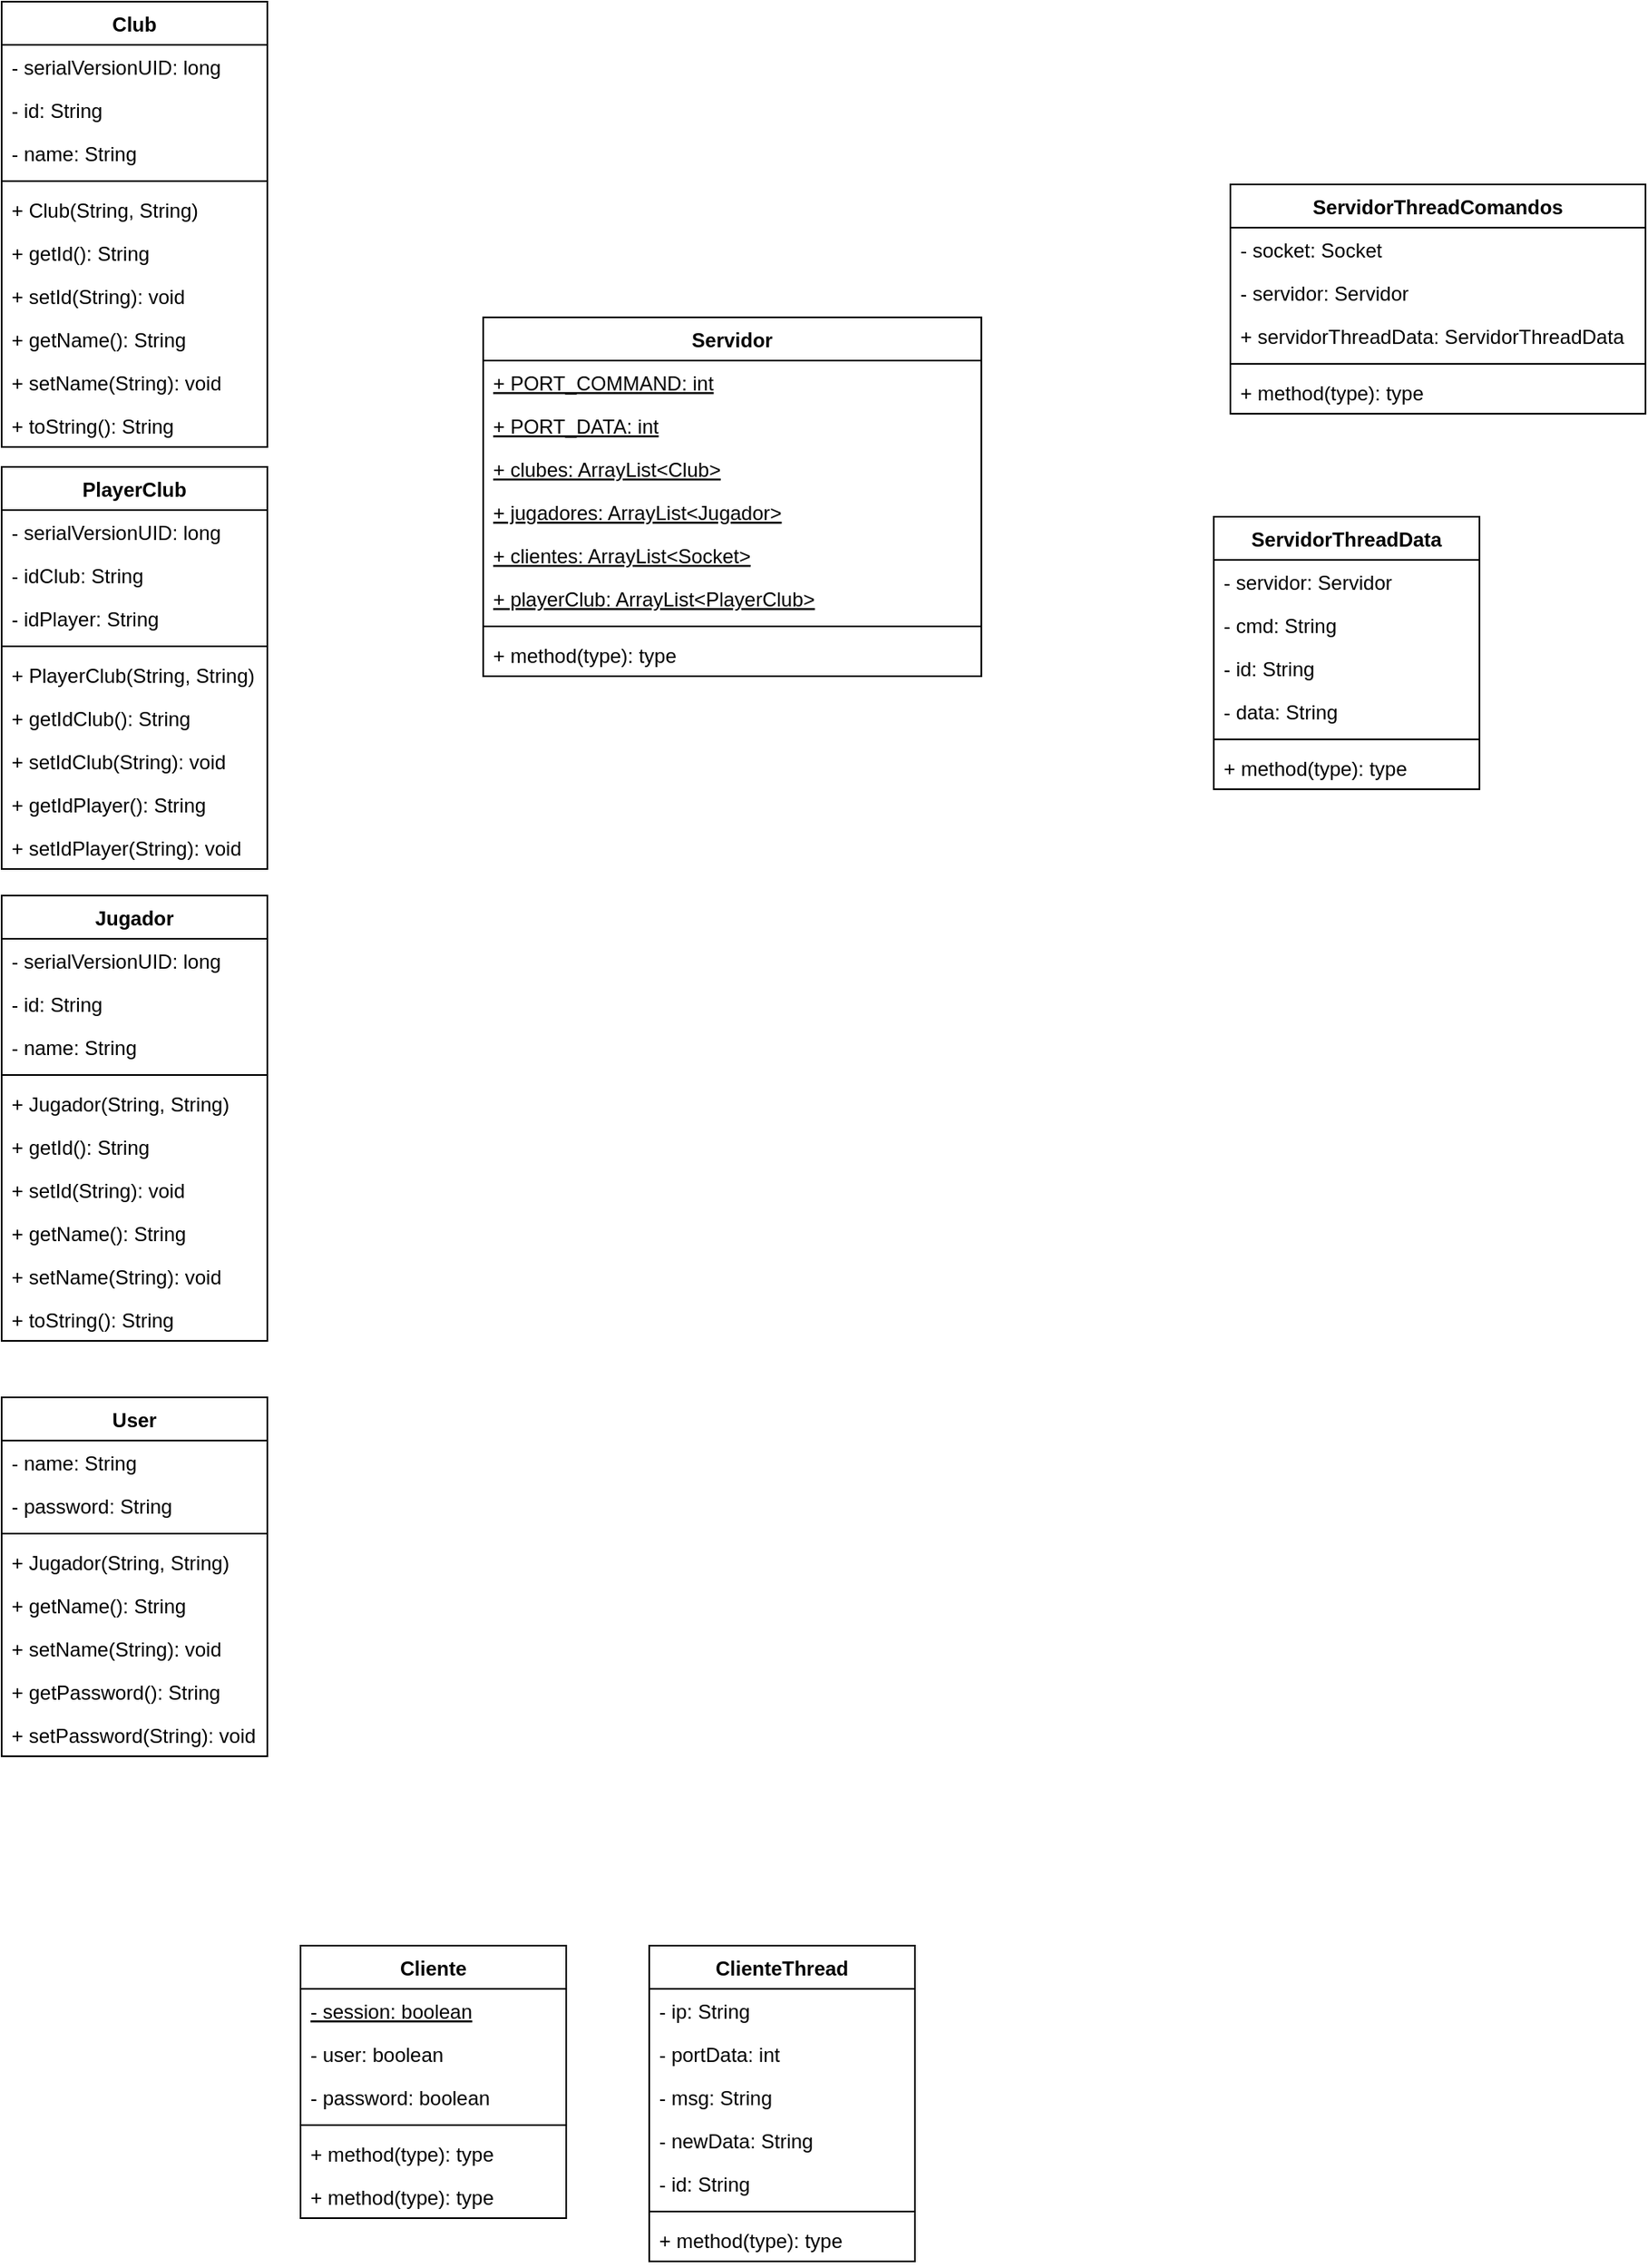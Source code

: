 <mxfile version="20.8.5" type="github">
  <diagram id="C5RBs43oDa-KdzZeNtuy" name="Page-1">
    <mxGraphModel dx="456" dy="1439" grid="1" gridSize="10" guides="1" tooltips="1" connect="1" arrows="1" fold="1" page="1" pageScale="1" pageWidth="827" pageHeight="1169" math="0" shadow="0">
      <root>
        <mxCell id="WIyWlLk6GJQsqaUBKTNV-0" />
        <mxCell id="WIyWlLk6GJQsqaUBKTNV-1" parent="WIyWlLk6GJQsqaUBKTNV-0" />
        <mxCell id="El1Ug78sq3VcE4oPhEMh-33" value="Club" style="swimlane;fontStyle=1;align=center;verticalAlign=top;childLayout=stackLayout;horizontal=1;startSize=26;horizontalStack=0;resizeParent=1;resizeParentMax=0;resizeLast=0;collapsible=1;marginBottom=0;" vertex="1" parent="WIyWlLk6GJQsqaUBKTNV-1">
          <mxGeometry x="60" y="-170" width="160" height="268" as="geometry" />
        </mxCell>
        <mxCell id="El1Ug78sq3VcE4oPhEMh-34" value="- serialVersionUID: long" style="text;strokeColor=none;fillColor=none;align=left;verticalAlign=top;spacingLeft=4;spacingRight=4;overflow=hidden;rotatable=0;points=[[0,0.5],[1,0.5]];portConstraint=eastwest;" vertex="1" parent="El1Ug78sq3VcE4oPhEMh-33">
          <mxGeometry y="26" width="160" height="26" as="geometry" />
        </mxCell>
        <mxCell id="El1Ug78sq3VcE4oPhEMh-37" value="- id: String" style="text;strokeColor=none;fillColor=none;align=left;verticalAlign=top;spacingLeft=4;spacingRight=4;overflow=hidden;rotatable=0;points=[[0,0.5],[1,0.5]];portConstraint=eastwest;" vertex="1" parent="El1Ug78sq3VcE4oPhEMh-33">
          <mxGeometry y="52" width="160" height="26" as="geometry" />
        </mxCell>
        <mxCell id="El1Ug78sq3VcE4oPhEMh-38" value="- name: String" style="text;strokeColor=none;fillColor=none;align=left;verticalAlign=top;spacingLeft=4;spacingRight=4;overflow=hidden;rotatable=0;points=[[0,0.5],[1,0.5]];portConstraint=eastwest;" vertex="1" parent="El1Ug78sq3VcE4oPhEMh-33">
          <mxGeometry y="78" width="160" height="26" as="geometry" />
        </mxCell>
        <mxCell id="El1Ug78sq3VcE4oPhEMh-35" value="" style="line;strokeWidth=1;fillColor=none;align=left;verticalAlign=middle;spacingTop=-1;spacingLeft=3;spacingRight=3;rotatable=0;labelPosition=right;points=[];portConstraint=eastwest;strokeColor=inherit;" vertex="1" parent="El1Ug78sq3VcE4oPhEMh-33">
          <mxGeometry y="104" width="160" height="8" as="geometry" />
        </mxCell>
        <mxCell id="El1Ug78sq3VcE4oPhEMh-36" value="+ Club(String, String)" style="text;strokeColor=none;fillColor=none;align=left;verticalAlign=top;spacingLeft=4;spacingRight=4;overflow=hidden;rotatable=0;points=[[0,0.5],[1,0.5]];portConstraint=eastwest;" vertex="1" parent="El1Ug78sq3VcE4oPhEMh-33">
          <mxGeometry y="112" width="160" height="26" as="geometry" />
        </mxCell>
        <mxCell id="El1Ug78sq3VcE4oPhEMh-91" value="+ getId(): String" style="text;strokeColor=none;fillColor=none;align=left;verticalAlign=top;spacingLeft=4;spacingRight=4;overflow=hidden;rotatable=0;points=[[0,0.5],[1,0.5]];portConstraint=eastwest;" vertex="1" parent="El1Ug78sq3VcE4oPhEMh-33">
          <mxGeometry y="138" width="160" height="26" as="geometry" />
        </mxCell>
        <mxCell id="El1Ug78sq3VcE4oPhEMh-92" value="+ setId(String): void" style="text;strokeColor=none;fillColor=none;align=left;verticalAlign=top;spacingLeft=4;spacingRight=4;overflow=hidden;rotatable=0;points=[[0,0.5],[1,0.5]];portConstraint=eastwest;" vertex="1" parent="El1Ug78sq3VcE4oPhEMh-33">
          <mxGeometry y="164" width="160" height="26" as="geometry" />
        </mxCell>
        <mxCell id="El1Ug78sq3VcE4oPhEMh-93" value="+ getName(): String" style="text;strokeColor=none;fillColor=none;align=left;verticalAlign=top;spacingLeft=4;spacingRight=4;overflow=hidden;rotatable=0;points=[[0,0.5],[1,0.5]];portConstraint=eastwest;" vertex="1" parent="El1Ug78sq3VcE4oPhEMh-33">
          <mxGeometry y="190" width="160" height="26" as="geometry" />
        </mxCell>
        <mxCell id="El1Ug78sq3VcE4oPhEMh-94" value="+ setName(String): void" style="text;strokeColor=none;fillColor=none;align=left;verticalAlign=top;spacingLeft=4;spacingRight=4;overflow=hidden;rotatable=0;points=[[0,0.5],[1,0.5]];portConstraint=eastwest;" vertex="1" parent="El1Ug78sq3VcE4oPhEMh-33">
          <mxGeometry y="216" width="160" height="26" as="geometry" />
        </mxCell>
        <mxCell id="El1Ug78sq3VcE4oPhEMh-95" value="+ toString(): String" style="text;strokeColor=none;fillColor=none;align=left;verticalAlign=top;spacingLeft=4;spacingRight=4;overflow=hidden;rotatable=0;points=[[0,0.5],[1,0.5]];portConstraint=eastwest;" vertex="1" parent="El1Ug78sq3VcE4oPhEMh-33">
          <mxGeometry y="242" width="160" height="26" as="geometry" />
        </mxCell>
        <mxCell id="El1Ug78sq3VcE4oPhEMh-39" value="Jugador" style="swimlane;fontStyle=1;align=center;verticalAlign=top;childLayout=stackLayout;horizontal=1;startSize=26;horizontalStack=0;resizeParent=1;resizeParentMax=0;resizeLast=0;collapsible=1;marginBottom=0;" vertex="1" parent="WIyWlLk6GJQsqaUBKTNV-1">
          <mxGeometry x="60" y="368" width="160" height="268" as="geometry" />
        </mxCell>
        <mxCell id="El1Ug78sq3VcE4oPhEMh-40" value="- serialVersionUID: long" style="text;strokeColor=none;fillColor=none;align=left;verticalAlign=top;spacingLeft=4;spacingRight=4;overflow=hidden;rotatable=0;points=[[0,0.5],[1,0.5]];portConstraint=eastwest;" vertex="1" parent="El1Ug78sq3VcE4oPhEMh-39">
          <mxGeometry y="26" width="160" height="26" as="geometry" />
        </mxCell>
        <mxCell id="El1Ug78sq3VcE4oPhEMh-41" value="- id: String" style="text;strokeColor=none;fillColor=none;align=left;verticalAlign=top;spacingLeft=4;spacingRight=4;overflow=hidden;rotatable=0;points=[[0,0.5],[1,0.5]];portConstraint=eastwest;" vertex="1" parent="El1Ug78sq3VcE4oPhEMh-39">
          <mxGeometry y="52" width="160" height="26" as="geometry" />
        </mxCell>
        <mxCell id="El1Ug78sq3VcE4oPhEMh-42" value="- name: String" style="text;strokeColor=none;fillColor=none;align=left;verticalAlign=top;spacingLeft=4;spacingRight=4;overflow=hidden;rotatable=0;points=[[0,0.5],[1,0.5]];portConstraint=eastwest;" vertex="1" parent="El1Ug78sq3VcE4oPhEMh-39">
          <mxGeometry y="78" width="160" height="26" as="geometry" />
        </mxCell>
        <mxCell id="El1Ug78sq3VcE4oPhEMh-43" value="" style="line;strokeWidth=1;fillColor=none;align=left;verticalAlign=middle;spacingTop=-1;spacingLeft=3;spacingRight=3;rotatable=0;labelPosition=right;points=[];portConstraint=eastwest;strokeColor=inherit;" vertex="1" parent="El1Ug78sq3VcE4oPhEMh-39">
          <mxGeometry y="104" width="160" height="8" as="geometry" />
        </mxCell>
        <mxCell id="El1Ug78sq3VcE4oPhEMh-44" value="+ Jugador(String, String)" style="text;strokeColor=none;fillColor=none;align=left;verticalAlign=top;spacingLeft=4;spacingRight=4;overflow=hidden;rotatable=0;points=[[0,0.5],[1,0.5]];portConstraint=eastwest;" vertex="1" parent="El1Ug78sq3VcE4oPhEMh-39">
          <mxGeometry y="112" width="160" height="26" as="geometry" />
        </mxCell>
        <mxCell id="El1Ug78sq3VcE4oPhEMh-101" value="+ getId(): String" style="text;strokeColor=none;fillColor=none;align=left;verticalAlign=top;spacingLeft=4;spacingRight=4;overflow=hidden;rotatable=0;points=[[0,0.5],[1,0.5]];portConstraint=eastwest;" vertex="1" parent="El1Ug78sq3VcE4oPhEMh-39">
          <mxGeometry y="138" width="160" height="26" as="geometry" />
        </mxCell>
        <mxCell id="El1Ug78sq3VcE4oPhEMh-102" value="+ setId(String): void" style="text;strokeColor=none;fillColor=none;align=left;verticalAlign=top;spacingLeft=4;spacingRight=4;overflow=hidden;rotatable=0;points=[[0,0.5],[1,0.5]];portConstraint=eastwest;" vertex="1" parent="El1Ug78sq3VcE4oPhEMh-39">
          <mxGeometry y="164" width="160" height="26" as="geometry" />
        </mxCell>
        <mxCell id="El1Ug78sq3VcE4oPhEMh-103" value="+ getName(): String" style="text;strokeColor=none;fillColor=none;align=left;verticalAlign=top;spacingLeft=4;spacingRight=4;overflow=hidden;rotatable=0;points=[[0,0.5],[1,0.5]];portConstraint=eastwest;" vertex="1" parent="El1Ug78sq3VcE4oPhEMh-39">
          <mxGeometry y="190" width="160" height="26" as="geometry" />
        </mxCell>
        <mxCell id="El1Ug78sq3VcE4oPhEMh-105" value="+ setName(String): void" style="text;strokeColor=none;fillColor=none;align=left;verticalAlign=top;spacingLeft=4;spacingRight=4;overflow=hidden;rotatable=0;points=[[0,0.5],[1,0.5]];portConstraint=eastwest;" vertex="1" parent="El1Ug78sq3VcE4oPhEMh-39">
          <mxGeometry y="216" width="160" height="26" as="geometry" />
        </mxCell>
        <mxCell id="El1Ug78sq3VcE4oPhEMh-106" value="+ toString(): String" style="text;strokeColor=none;fillColor=none;align=left;verticalAlign=top;spacingLeft=4;spacingRight=4;overflow=hidden;rotatable=0;points=[[0,0.5],[1,0.5]];portConstraint=eastwest;" vertex="1" parent="El1Ug78sq3VcE4oPhEMh-39">
          <mxGeometry y="242" width="160" height="26" as="geometry" />
        </mxCell>
        <mxCell id="El1Ug78sq3VcE4oPhEMh-45" value="PlayerClub" style="swimlane;fontStyle=1;align=center;verticalAlign=top;childLayout=stackLayout;horizontal=1;startSize=26;horizontalStack=0;resizeParent=1;resizeParentMax=0;resizeLast=0;collapsible=1;marginBottom=0;" vertex="1" parent="WIyWlLk6GJQsqaUBKTNV-1">
          <mxGeometry x="60" y="110" width="160" height="242" as="geometry" />
        </mxCell>
        <mxCell id="El1Ug78sq3VcE4oPhEMh-46" value="- serialVersionUID: long" style="text;strokeColor=none;fillColor=none;align=left;verticalAlign=top;spacingLeft=4;spacingRight=4;overflow=hidden;rotatable=0;points=[[0,0.5],[1,0.5]];portConstraint=eastwest;" vertex="1" parent="El1Ug78sq3VcE4oPhEMh-45">
          <mxGeometry y="26" width="160" height="26" as="geometry" />
        </mxCell>
        <mxCell id="El1Ug78sq3VcE4oPhEMh-47" value="- idClub: String" style="text;strokeColor=none;fillColor=none;align=left;verticalAlign=top;spacingLeft=4;spacingRight=4;overflow=hidden;rotatable=0;points=[[0,0.5],[1,0.5]];portConstraint=eastwest;" vertex="1" parent="El1Ug78sq3VcE4oPhEMh-45">
          <mxGeometry y="52" width="160" height="26" as="geometry" />
        </mxCell>
        <mxCell id="El1Ug78sq3VcE4oPhEMh-48" value="- idPlayer: String" style="text;strokeColor=none;fillColor=none;align=left;verticalAlign=top;spacingLeft=4;spacingRight=4;overflow=hidden;rotatable=0;points=[[0,0.5],[1,0.5]];portConstraint=eastwest;" vertex="1" parent="El1Ug78sq3VcE4oPhEMh-45">
          <mxGeometry y="78" width="160" height="26" as="geometry" />
        </mxCell>
        <mxCell id="El1Ug78sq3VcE4oPhEMh-49" value="" style="line;strokeWidth=1;fillColor=none;align=left;verticalAlign=middle;spacingTop=-1;spacingLeft=3;spacingRight=3;rotatable=0;labelPosition=right;points=[];portConstraint=eastwest;strokeColor=inherit;" vertex="1" parent="El1Ug78sq3VcE4oPhEMh-45">
          <mxGeometry y="104" width="160" height="8" as="geometry" />
        </mxCell>
        <mxCell id="El1Ug78sq3VcE4oPhEMh-50" value="+ PlayerClub(String, String)" style="text;strokeColor=none;fillColor=none;align=left;verticalAlign=top;spacingLeft=4;spacingRight=4;overflow=hidden;rotatable=0;points=[[0,0.5],[1,0.5]];portConstraint=eastwest;" vertex="1" parent="El1Ug78sq3VcE4oPhEMh-45">
          <mxGeometry y="112" width="160" height="26" as="geometry" />
        </mxCell>
        <mxCell id="El1Ug78sq3VcE4oPhEMh-96" value="+ getIdClub(): String" style="text;strokeColor=none;fillColor=none;align=left;verticalAlign=top;spacingLeft=4;spacingRight=4;overflow=hidden;rotatable=0;points=[[0,0.5],[1,0.5]];portConstraint=eastwest;" vertex="1" parent="El1Ug78sq3VcE4oPhEMh-45">
          <mxGeometry y="138" width="160" height="26" as="geometry" />
        </mxCell>
        <mxCell id="El1Ug78sq3VcE4oPhEMh-97" value="+ setIdClub(String): void" style="text;strokeColor=none;fillColor=none;align=left;verticalAlign=top;spacingLeft=4;spacingRight=4;overflow=hidden;rotatable=0;points=[[0,0.5],[1,0.5]];portConstraint=eastwest;" vertex="1" parent="El1Ug78sq3VcE4oPhEMh-45">
          <mxGeometry y="164" width="160" height="26" as="geometry" />
        </mxCell>
        <mxCell id="El1Ug78sq3VcE4oPhEMh-98" value="+ getIdPlayer(): String" style="text;strokeColor=none;fillColor=none;align=left;verticalAlign=top;spacingLeft=4;spacingRight=4;overflow=hidden;rotatable=0;points=[[0,0.5],[1,0.5]];portConstraint=eastwest;" vertex="1" parent="El1Ug78sq3VcE4oPhEMh-45">
          <mxGeometry y="190" width="160" height="26" as="geometry" />
        </mxCell>
        <mxCell id="El1Ug78sq3VcE4oPhEMh-99" value="+ setIdPlayer(String): void" style="text;strokeColor=none;fillColor=none;align=left;verticalAlign=top;spacingLeft=4;spacingRight=4;overflow=hidden;rotatable=0;points=[[0,0.5],[1,0.5]];portConstraint=eastwest;" vertex="1" parent="El1Ug78sq3VcE4oPhEMh-45">
          <mxGeometry y="216" width="160" height="26" as="geometry" />
        </mxCell>
        <mxCell id="El1Ug78sq3VcE4oPhEMh-51" value="User" style="swimlane;fontStyle=1;align=center;verticalAlign=top;childLayout=stackLayout;horizontal=1;startSize=26;horizontalStack=0;resizeParent=1;resizeParentMax=0;resizeLast=0;collapsible=1;marginBottom=0;" vertex="1" parent="WIyWlLk6GJQsqaUBKTNV-1">
          <mxGeometry x="60" y="670" width="160" height="216" as="geometry" />
        </mxCell>
        <mxCell id="El1Ug78sq3VcE4oPhEMh-52" value="- name: String" style="text;strokeColor=none;fillColor=none;align=left;verticalAlign=top;spacingLeft=4;spacingRight=4;overflow=hidden;rotatable=0;points=[[0,0.5],[1,0.5]];portConstraint=eastwest;" vertex="1" parent="El1Ug78sq3VcE4oPhEMh-51">
          <mxGeometry y="26" width="160" height="26" as="geometry" />
        </mxCell>
        <mxCell id="El1Ug78sq3VcE4oPhEMh-53" value="- password: String" style="text;strokeColor=none;fillColor=none;align=left;verticalAlign=top;spacingLeft=4;spacingRight=4;overflow=hidden;rotatable=0;points=[[0,0.5],[1,0.5]];portConstraint=eastwest;" vertex="1" parent="El1Ug78sq3VcE4oPhEMh-51">
          <mxGeometry y="52" width="160" height="26" as="geometry" />
        </mxCell>
        <mxCell id="El1Ug78sq3VcE4oPhEMh-55" value="" style="line;strokeWidth=1;fillColor=none;align=left;verticalAlign=middle;spacingTop=-1;spacingLeft=3;spacingRight=3;rotatable=0;labelPosition=right;points=[];portConstraint=eastwest;strokeColor=inherit;" vertex="1" parent="El1Ug78sq3VcE4oPhEMh-51">
          <mxGeometry y="78" width="160" height="8" as="geometry" />
        </mxCell>
        <mxCell id="El1Ug78sq3VcE4oPhEMh-56" value="+ Jugador(String, String)" style="text;strokeColor=none;fillColor=none;align=left;verticalAlign=top;spacingLeft=4;spacingRight=4;overflow=hidden;rotatable=0;points=[[0,0.5],[1,0.5]];portConstraint=eastwest;" vertex="1" parent="El1Ug78sq3VcE4oPhEMh-51">
          <mxGeometry y="86" width="160" height="26" as="geometry" />
        </mxCell>
        <mxCell id="El1Ug78sq3VcE4oPhEMh-107" value="+ getName(): String" style="text;strokeColor=none;fillColor=none;align=left;verticalAlign=top;spacingLeft=4;spacingRight=4;overflow=hidden;rotatable=0;points=[[0,0.5],[1,0.5]];portConstraint=eastwest;" vertex="1" parent="El1Ug78sq3VcE4oPhEMh-51">
          <mxGeometry y="112" width="160" height="26" as="geometry" />
        </mxCell>
        <mxCell id="El1Ug78sq3VcE4oPhEMh-108" value="+ setName(String): void" style="text;strokeColor=none;fillColor=none;align=left;verticalAlign=top;spacingLeft=4;spacingRight=4;overflow=hidden;rotatable=0;points=[[0,0.5],[1,0.5]];portConstraint=eastwest;" vertex="1" parent="El1Ug78sq3VcE4oPhEMh-51">
          <mxGeometry y="138" width="160" height="26" as="geometry" />
        </mxCell>
        <mxCell id="El1Ug78sq3VcE4oPhEMh-109" value="+ getPassword(): String" style="text;strokeColor=none;fillColor=none;align=left;verticalAlign=top;spacingLeft=4;spacingRight=4;overflow=hidden;rotatable=0;points=[[0,0.5],[1,0.5]];portConstraint=eastwest;" vertex="1" parent="El1Ug78sq3VcE4oPhEMh-51">
          <mxGeometry y="164" width="160" height="26" as="geometry" />
        </mxCell>
        <mxCell id="El1Ug78sq3VcE4oPhEMh-110" value="+ setPassword(String): void" style="text;strokeColor=none;fillColor=none;align=left;verticalAlign=top;spacingLeft=4;spacingRight=4;overflow=hidden;rotatable=0;points=[[0,0.5],[1,0.5]];portConstraint=eastwest;" vertex="1" parent="El1Ug78sq3VcE4oPhEMh-51">
          <mxGeometry y="190" width="160" height="26" as="geometry" />
        </mxCell>
        <mxCell id="El1Ug78sq3VcE4oPhEMh-57" value="Servidor" style="swimlane;fontStyle=1;align=center;verticalAlign=top;childLayout=stackLayout;horizontal=1;startSize=26;horizontalStack=0;resizeParent=1;resizeParentMax=0;resizeLast=0;collapsible=1;marginBottom=0;" vertex="1" parent="WIyWlLk6GJQsqaUBKTNV-1">
          <mxGeometry x="350" y="20" width="300" height="216" as="geometry">
            <mxRectangle x="320" y="98" width="90" height="30" as="alternateBounds" />
          </mxGeometry>
        </mxCell>
        <mxCell id="El1Ug78sq3VcE4oPhEMh-58" value="+ PORT_COMMAND: int" style="text;strokeColor=none;fillColor=none;align=left;verticalAlign=top;spacingLeft=4;spacingRight=4;overflow=hidden;rotatable=0;points=[[0,0.5],[1,0.5]];portConstraint=eastwest;fontStyle=4" vertex="1" parent="El1Ug78sq3VcE4oPhEMh-57">
          <mxGeometry y="26" width="300" height="26" as="geometry" />
        </mxCell>
        <mxCell id="El1Ug78sq3VcE4oPhEMh-59" value="+ PORT_DATA: int" style="text;strokeColor=none;fillColor=none;align=left;verticalAlign=top;spacingLeft=4;spacingRight=4;overflow=hidden;rotatable=0;points=[[0,0.5],[1,0.5]];portConstraint=eastwest;fontStyle=4" vertex="1" parent="El1Ug78sq3VcE4oPhEMh-57">
          <mxGeometry y="52" width="300" height="26" as="geometry" />
        </mxCell>
        <mxCell id="El1Ug78sq3VcE4oPhEMh-60" value="+ clubes: ArrayList&lt;Club&gt;" style="text;strokeColor=none;fillColor=none;align=left;verticalAlign=top;spacingLeft=4;spacingRight=4;overflow=hidden;rotatable=0;points=[[0,0.5],[1,0.5]];portConstraint=eastwest;fontStyle=4" vertex="1" parent="El1Ug78sq3VcE4oPhEMh-57">
          <mxGeometry y="78" width="300" height="26" as="geometry" />
        </mxCell>
        <mxCell id="El1Ug78sq3VcE4oPhEMh-111" value="+ jugadores: ArrayList&lt;Jugador&gt;" style="text;strokeColor=none;fillColor=none;align=left;verticalAlign=top;spacingLeft=4;spacingRight=4;overflow=hidden;rotatable=0;points=[[0,0.5],[1,0.5]];portConstraint=eastwest;fontStyle=4" vertex="1" parent="El1Ug78sq3VcE4oPhEMh-57">
          <mxGeometry y="104" width="300" height="26" as="geometry" />
        </mxCell>
        <mxCell id="El1Ug78sq3VcE4oPhEMh-112" value="+ clientes: ArrayList&lt;Socket&gt;" style="text;strokeColor=none;fillColor=none;align=left;verticalAlign=top;spacingLeft=4;spacingRight=4;overflow=hidden;rotatable=0;points=[[0,0.5],[1,0.5]];portConstraint=eastwest;fontStyle=4" vertex="1" parent="El1Ug78sq3VcE4oPhEMh-57">
          <mxGeometry y="130" width="300" height="26" as="geometry" />
        </mxCell>
        <mxCell id="El1Ug78sq3VcE4oPhEMh-113" value="+ playerClub: ArrayList&lt;PlayerClub&gt;" style="text;strokeColor=none;fillColor=none;align=left;verticalAlign=top;spacingLeft=4;spacingRight=4;overflow=hidden;rotatable=0;points=[[0,0.5],[1,0.5]];portConstraint=eastwest;fontStyle=4" vertex="1" parent="El1Ug78sq3VcE4oPhEMh-57">
          <mxGeometry y="156" width="300" height="26" as="geometry" />
        </mxCell>
        <mxCell id="El1Ug78sq3VcE4oPhEMh-61" value="" style="line;strokeWidth=1;fillColor=none;align=left;verticalAlign=middle;spacingTop=-1;spacingLeft=3;spacingRight=3;rotatable=0;labelPosition=right;points=[];portConstraint=eastwest;strokeColor=inherit;" vertex="1" parent="El1Ug78sq3VcE4oPhEMh-57">
          <mxGeometry y="182" width="300" height="8" as="geometry" />
        </mxCell>
        <mxCell id="El1Ug78sq3VcE4oPhEMh-62" value="+ method(type): type" style="text;strokeColor=none;fillColor=none;align=left;verticalAlign=top;spacingLeft=4;spacingRight=4;overflow=hidden;rotatable=0;points=[[0,0.5],[1,0.5]];portConstraint=eastwest;" vertex="1" parent="El1Ug78sq3VcE4oPhEMh-57">
          <mxGeometry y="190" width="300" height="26" as="geometry" />
        </mxCell>
        <mxCell id="El1Ug78sq3VcE4oPhEMh-63" value="Cliente" style="swimlane;fontStyle=1;align=center;verticalAlign=top;childLayout=stackLayout;horizontal=1;startSize=26;horizontalStack=0;resizeParent=1;resizeParentMax=0;resizeLast=0;collapsible=1;marginBottom=0;" vertex="1" parent="WIyWlLk6GJQsqaUBKTNV-1">
          <mxGeometry x="240" y="1000" width="160" height="164" as="geometry" />
        </mxCell>
        <mxCell id="El1Ug78sq3VcE4oPhEMh-64" value="- session: boolean" style="text;strokeColor=none;fillColor=none;align=left;verticalAlign=top;spacingLeft=4;spacingRight=4;overflow=hidden;rotatable=0;points=[[0,0.5],[1,0.5]];portConstraint=eastwest;fontStyle=4" vertex="1" parent="El1Ug78sq3VcE4oPhEMh-63">
          <mxGeometry y="26" width="160" height="26" as="geometry" />
        </mxCell>
        <mxCell id="El1Ug78sq3VcE4oPhEMh-65" value="- user: boolean" style="text;strokeColor=none;fillColor=none;align=left;verticalAlign=top;spacingLeft=4;spacingRight=4;overflow=hidden;rotatable=0;points=[[0,0.5],[1,0.5]];portConstraint=eastwest;" vertex="1" parent="El1Ug78sq3VcE4oPhEMh-63">
          <mxGeometry y="52" width="160" height="26" as="geometry" />
        </mxCell>
        <mxCell id="El1Ug78sq3VcE4oPhEMh-66" value="- password: boolean" style="text;strokeColor=none;fillColor=none;align=left;verticalAlign=top;spacingLeft=4;spacingRight=4;overflow=hidden;rotatable=0;points=[[0,0.5],[1,0.5]];portConstraint=eastwest;" vertex="1" parent="El1Ug78sq3VcE4oPhEMh-63">
          <mxGeometry y="78" width="160" height="26" as="geometry" />
        </mxCell>
        <mxCell id="El1Ug78sq3VcE4oPhEMh-67" value="" style="line;strokeWidth=1;fillColor=none;align=left;verticalAlign=middle;spacingTop=-1;spacingLeft=3;spacingRight=3;rotatable=0;labelPosition=right;points=[];portConstraint=eastwest;strokeColor=inherit;" vertex="1" parent="El1Ug78sq3VcE4oPhEMh-63">
          <mxGeometry y="104" width="160" height="8" as="geometry" />
        </mxCell>
        <mxCell id="El1Ug78sq3VcE4oPhEMh-115" value="+ method(type): type" style="text;strokeColor=none;fillColor=none;align=left;verticalAlign=top;spacingLeft=4;spacingRight=4;overflow=hidden;rotatable=0;points=[[0,0.5],[1,0.5]];portConstraint=eastwest;" vertex="1" parent="El1Ug78sq3VcE4oPhEMh-63">
          <mxGeometry y="112" width="160" height="26" as="geometry" />
        </mxCell>
        <mxCell id="El1Ug78sq3VcE4oPhEMh-68" value="+ method(type): type" style="text;strokeColor=none;fillColor=none;align=left;verticalAlign=top;spacingLeft=4;spacingRight=4;overflow=hidden;rotatable=0;points=[[0,0.5],[1,0.5]];portConstraint=eastwest;" vertex="1" parent="El1Ug78sq3VcE4oPhEMh-63">
          <mxGeometry y="138" width="160" height="26" as="geometry" />
        </mxCell>
        <mxCell id="El1Ug78sq3VcE4oPhEMh-69" value="ClienteThread" style="swimlane;fontStyle=1;align=center;verticalAlign=top;childLayout=stackLayout;horizontal=1;startSize=26;horizontalStack=0;resizeParent=1;resizeParentMax=0;resizeLast=0;collapsible=1;marginBottom=0;" vertex="1" parent="WIyWlLk6GJQsqaUBKTNV-1">
          <mxGeometry x="450" y="1000" width="160" height="190" as="geometry" />
        </mxCell>
        <mxCell id="El1Ug78sq3VcE4oPhEMh-70" value="- ip: String" style="text;strokeColor=none;fillColor=none;align=left;verticalAlign=top;spacingLeft=4;spacingRight=4;overflow=hidden;rotatable=0;points=[[0,0.5],[1,0.5]];portConstraint=eastwest;" vertex="1" parent="El1Ug78sq3VcE4oPhEMh-69">
          <mxGeometry y="26" width="160" height="26" as="geometry" />
        </mxCell>
        <mxCell id="El1Ug78sq3VcE4oPhEMh-71" value="- portData: int" style="text;strokeColor=none;fillColor=none;align=left;verticalAlign=top;spacingLeft=4;spacingRight=4;overflow=hidden;rotatable=0;points=[[0,0.5],[1,0.5]];portConstraint=eastwest;" vertex="1" parent="El1Ug78sq3VcE4oPhEMh-69">
          <mxGeometry y="52" width="160" height="26" as="geometry" />
        </mxCell>
        <mxCell id="El1Ug78sq3VcE4oPhEMh-72" value="- msg: String" style="text;strokeColor=none;fillColor=none;align=left;verticalAlign=top;spacingLeft=4;spacingRight=4;overflow=hidden;rotatable=0;points=[[0,0.5],[1,0.5]];portConstraint=eastwest;" vertex="1" parent="El1Ug78sq3VcE4oPhEMh-69">
          <mxGeometry y="78" width="160" height="26" as="geometry" />
        </mxCell>
        <mxCell id="El1Ug78sq3VcE4oPhEMh-116" value="- newData: String" style="text;strokeColor=none;fillColor=none;align=left;verticalAlign=top;spacingLeft=4;spacingRight=4;overflow=hidden;rotatable=0;points=[[0,0.5],[1,0.5]];portConstraint=eastwest;" vertex="1" parent="El1Ug78sq3VcE4oPhEMh-69">
          <mxGeometry y="104" width="160" height="26" as="geometry" />
        </mxCell>
        <mxCell id="El1Ug78sq3VcE4oPhEMh-117" value="- id: String" style="text;strokeColor=none;fillColor=none;align=left;verticalAlign=top;spacingLeft=4;spacingRight=4;overflow=hidden;rotatable=0;points=[[0,0.5],[1,0.5]];portConstraint=eastwest;" vertex="1" parent="El1Ug78sq3VcE4oPhEMh-69">
          <mxGeometry y="130" width="160" height="26" as="geometry" />
        </mxCell>
        <mxCell id="El1Ug78sq3VcE4oPhEMh-73" value="" style="line;strokeWidth=1;fillColor=none;align=left;verticalAlign=middle;spacingTop=-1;spacingLeft=3;spacingRight=3;rotatable=0;labelPosition=right;points=[];portConstraint=eastwest;strokeColor=inherit;" vertex="1" parent="El1Ug78sq3VcE4oPhEMh-69">
          <mxGeometry y="156" width="160" height="8" as="geometry" />
        </mxCell>
        <mxCell id="El1Ug78sq3VcE4oPhEMh-74" value="+ method(type): type" style="text;strokeColor=none;fillColor=none;align=left;verticalAlign=top;spacingLeft=4;spacingRight=4;overflow=hidden;rotatable=0;points=[[0,0.5],[1,0.5]];portConstraint=eastwest;" vertex="1" parent="El1Ug78sq3VcE4oPhEMh-69">
          <mxGeometry y="164" width="160" height="26" as="geometry" />
        </mxCell>
        <mxCell id="El1Ug78sq3VcE4oPhEMh-75" value="ServidorThreadComandos" style="swimlane;fontStyle=1;align=center;verticalAlign=top;childLayout=stackLayout;horizontal=1;startSize=26;horizontalStack=0;resizeParent=1;resizeParentMax=0;resizeLast=0;collapsible=1;marginBottom=0;" vertex="1" parent="WIyWlLk6GJQsqaUBKTNV-1">
          <mxGeometry x="800" y="-60" width="250" height="138" as="geometry" />
        </mxCell>
        <mxCell id="El1Ug78sq3VcE4oPhEMh-76" value="- socket: Socket" style="text;strokeColor=none;fillColor=none;align=left;verticalAlign=top;spacingLeft=4;spacingRight=4;overflow=hidden;rotatable=0;points=[[0,0.5],[1,0.5]];portConstraint=eastwest;" vertex="1" parent="El1Ug78sq3VcE4oPhEMh-75">
          <mxGeometry y="26" width="250" height="26" as="geometry" />
        </mxCell>
        <mxCell id="El1Ug78sq3VcE4oPhEMh-77" value="- servidor: Servidor" style="text;strokeColor=none;fillColor=none;align=left;verticalAlign=top;spacingLeft=4;spacingRight=4;overflow=hidden;rotatable=0;points=[[0,0.5],[1,0.5]];portConstraint=eastwest;" vertex="1" parent="El1Ug78sq3VcE4oPhEMh-75">
          <mxGeometry y="52" width="250" height="26" as="geometry" />
        </mxCell>
        <mxCell id="El1Ug78sq3VcE4oPhEMh-78" value="+ servidorThreadData: ServidorThreadData" style="text;strokeColor=none;fillColor=none;align=left;verticalAlign=top;spacingLeft=4;spacingRight=4;overflow=hidden;rotatable=0;points=[[0,0.5],[1,0.5]];portConstraint=eastwest;" vertex="1" parent="El1Ug78sq3VcE4oPhEMh-75">
          <mxGeometry y="78" width="250" height="26" as="geometry" />
        </mxCell>
        <mxCell id="El1Ug78sq3VcE4oPhEMh-79" value="" style="line;strokeWidth=1;fillColor=none;align=left;verticalAlign=middle;spacingTop=-1;spacingLeft=3;spacingRight=3;rotatable=0;labelPosition=right;points=[];portConstraint=eastwest;strokeColor=inherit;" vertex="1" parent="El1Ug78sq3VcE4oPhEMh-75">
          <mxGeometry y="104" width="250" height="8" as="geometry" />
        </mxCell>
        <mxCell id="El1Ug78sq3VcE4oPhEMh-80" value="+ method(type): type" style="text;strokeColor=none;fillColor=none;align=left;verticalAlign=top;spacingLeft=4;spacingRight=4;overflow=hidden;rotatable=0;points=[[0,0.5],[1,0.5]];portConstraint=eastwest;" vertex="1" parent="El1Ug78sq3VcE4oPhEMh-75">
          <mxGeometry y="112" width="250" height="26" as="geometry" />
        </mxCell>
        <mxCell id="El1Ug78sq3VcE4oPhEMh-81" value="ServidorThreadData" style="swimlane;fontStyle=1;align=center;verticalAlign=top;childLayout=stackLayout;horizontal=1;startSize=26;horizontalStack=0;resizeParent=1;resizeParentMax=0;resizeLast=0;collapsible=1;marginBottom=0;" vertex="1" parent="WIyWlLk6GJQsqaUBKTNV-1">
          <mxGeometry x="790" y="140" width="160" height="164" as="geometry" />
        </mxCell>
        <mxCell id="El1Ug78sq3VcE4oPhEMh-82" value="- servidor: Servidor" style="text;strokeColor=none;fillColor=none;align=left;verticalAlign=top;spacingLeft=4;spacingRight=4;overflow=hidden;rotatable=0;points=[[0,0.5],[1,0.5]];portConstraint=eastwest;" vertex="1" parent="El1Ug78sq3VcE4oPhEMh-81">
          <mxGeometry y="26" width="160" height="26" as="geometry" />
        </mxCell>
        <mxCell id="El1Ug78sq3VcE4oPhEMh-83" value="- cmd: String" style="text;strokeColor=none;fillColor=none;align=left;verticalAlign=top;spacingLeft=4;spacingRight=4;overflow=hidden;rotatable=0;points=[[0,0.5],[1,0.5]];portConstraint=eastwest;" vertex="1" parent="El1Ug78sq3VcE4oPhEMh-81">
          <mxGeometry y="52" width="160" height="26" as="geometry" />
        </mxCell>
        <mxCell id="El1Ug78sq3VcE4oPhEMh-84" value="- id: String" style="text;strokeColor=none;fillColor=none;align=left;verticalAlign=top;spacingLeft=4;spacingRight=4;overflow=hidden;rotatable=0;points=[[0,0.5],[1,0.5]];portConstraint=eastwest;" vertex="1" parent="El1Ug78sq3VcE4oPhEMh-81">
          <mxGeometry y="78" width="160" height="26" as="geometry" />
        </mxCell>
        <mxCell id="El1Ug78sq3VcE4oPhEMh-118" value="- data: String" style="text;strokeColor=none;fillColor=none;align=left;verticalAlign=top;spacingLeft=4;spacingRight=4;overflow=hidden;rotatable=0;points=[[0,0.5],[1,0.5]];portConstraint=eastwest;" vertex="1" parent="El1Ug78sq3VcE4oPhEMh-81">
          <mxGeometry y="104" width="160" height="26" as="geometry" />
        </mxCell>
        <mxCell id="El1Ug78sq3VcE4oPhEMh-85" value="" style="line;strokeWidth=1;fillColor=none;align=left;verticalAlign=middle;spacingTop=-1;spacingLeft=3;spacingRight=3;rotatable=0;labelPosition=right;points=[];portConstraint=eastwest;strokeColor=inherit;" vertex="1" parent="El1Ug78sq3VcE4oPhEMh-81">
          <mxGeometry y="130" width="160" height="8" as="geometry" />
        </mxCell>
        <mxCell id="El1Ug78sq3VcE4oPhEMh-86" value="+ method(type): type" style="text;strokeColor=none;fillColor=none;align=left;verticalAlign=top;spacingLeft=4;spacingRight=4;overflow=hidden;rotatable=0;points=[[0,0.5],[1,0.5]];portConstraint=eastwest;" vertex="1" parent="El1Ug78sq3VcE4oPhEMh-81">
          <mxGeometry y="138" width="160" height="26" as="geometry" />
        </mxCell>
      </root>
    </mxGraphModel>
  </diagram>
</mxfile>
